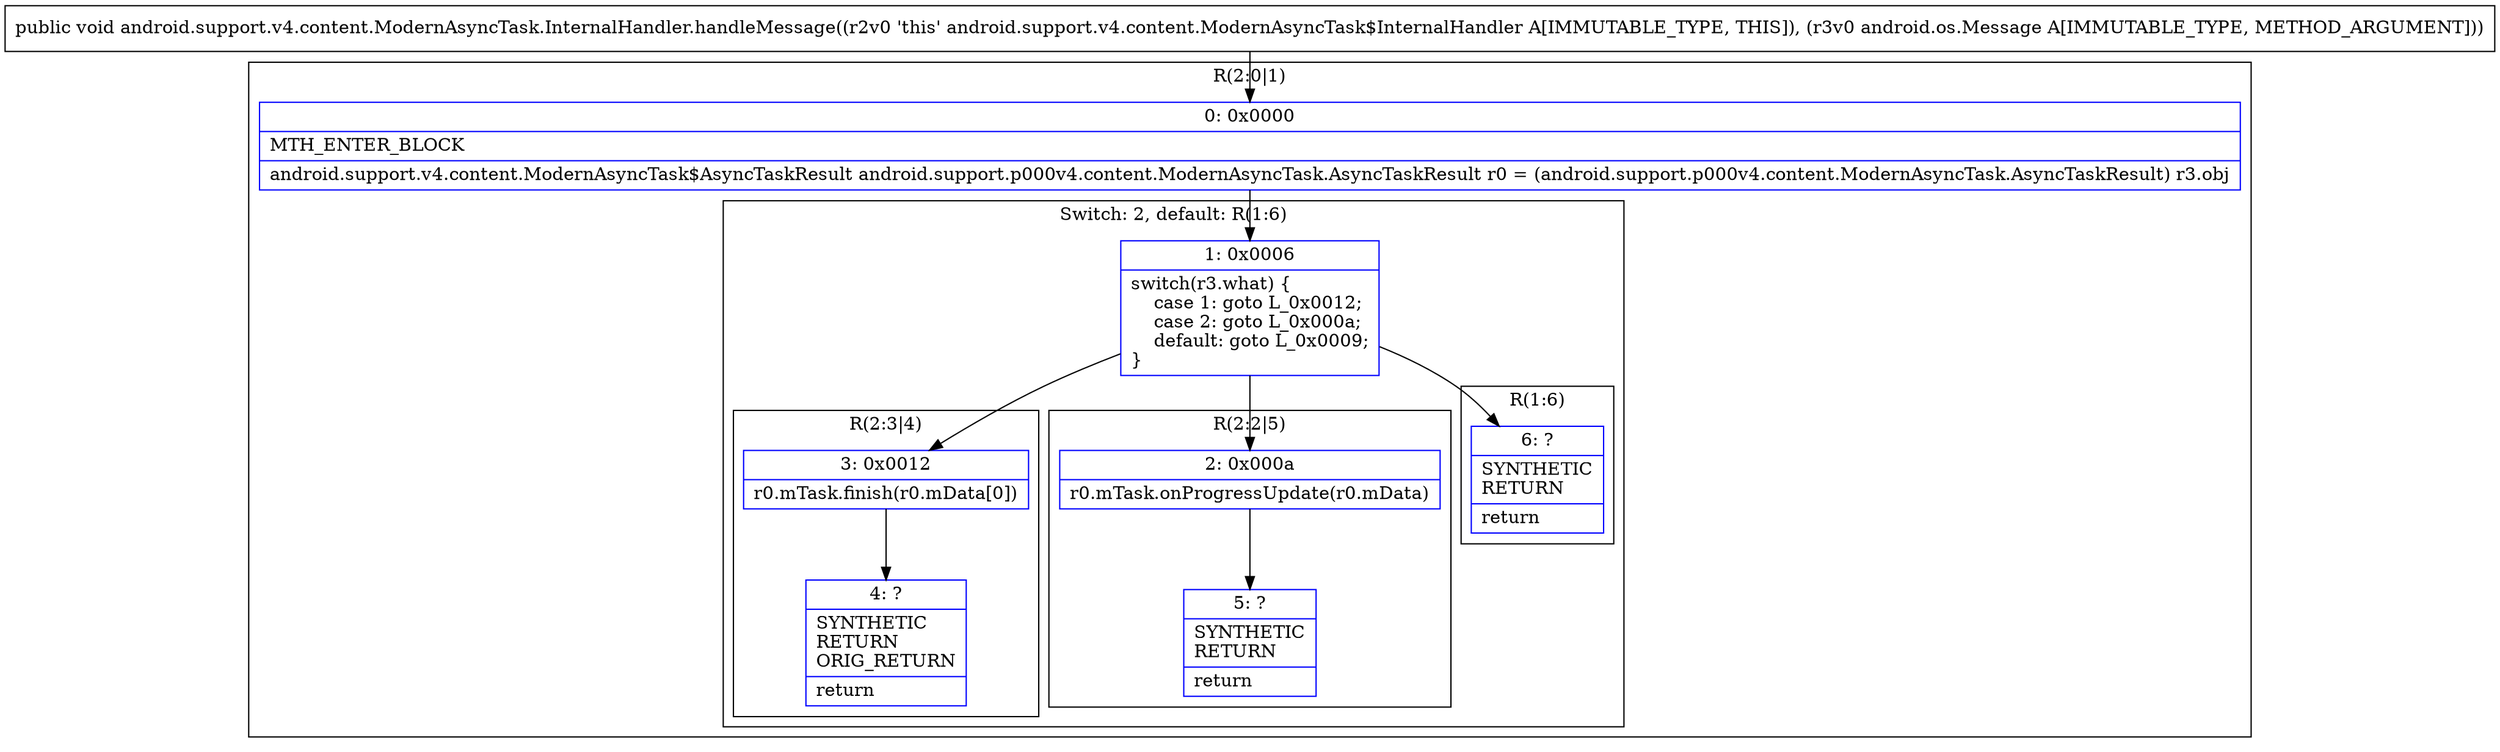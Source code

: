 digraph "CFG forandroid.support.v4.content.ModernAsyncTask.InternalHandler.handleMessage(Landroid\/os\/Message;)V" {
subgraph cluster_Region_1198846300 {
label = "R(2:0|1)";
node [shape=record,color=blue];
Node_0 [shape=record,label="{0\:\ 0x0000|MTH_ENTER_BLOCK\l|android.support.v4.content.ModernAsyncTask$AsyncTaskResult android.support.p000v4.content.ModernAsyncTask.AsyncTaskResult r0 = (android.support.p000v4.content.ModernAsyncTask.AsyncTaskResult) r3.obj\l}"];
subgraph cluster_SwitchRegion_497902877 {
label = "Switch: 2, default: R(1:6)";
node [shape=record,color=blue];
Node_1 [shape=record,label="{1\:\ 0x0006|switch(r3.what) \{\l    case 1: goto L_0x0012;\l    case 2: goto L_0x000a;\l    default: goto L_0x0009;\l\}\l}"];
subgraph cluster_Region_1084762699 {
label = "R(2:3|4)";
node [shape=record,color=blue];
Node_3 [shape=record,label="{3\:\ 0x0012|r0.mTask.finish(r0.mData[0])\l}"];
Node_4 [shape=record,label="{4\:\ ?|SYNTHETIC\lRETURN\lORIG_RETURN\l|return\l}"];
}
subgraph cluster_Region_776021415 {
label = "R(2:2|5)";
node [shape=record,color=blue];
Node_2 [shape=record,label="{2\:\ 0x000a|r0.mTask.onProgressUpdate(r0.mData)\l}"];
Node_5 [shape=record,label="{5\:\ ?|SYNTHETIC\lRETURN\l|return\l}"];
}
subgraph cluster_Region_1913955289 {
label = "R(1:6)";
node [shape=record,color=blue];
Node_6 [shape=record,label="{6\:\ ?|SYNTHETIC\lRETURN\l|return\l}"];
}
}
}
MethodNode[shape=record,label="{public void android.support.v4.content.ModernAsyncTask.InternalHandler.handleMessage((r2v0 'this' android.support.v4.content.ModernAsyncTask$InternalHandler A[IMMUTABLE_TYPE, THIS]), (r3v0 android.os.Message A[IMMUTABLE_TYPE, METHOD_ARGUMENT])) }"];
MethodNode -> Node_0;
Node_0 -> Node_1;
Node_1 -> Node_2;
Node_1 -> Node_3;
Node_1 -> Node_6;
Node_3 -> Node_4;
Node_2 -> Node_5;
}

